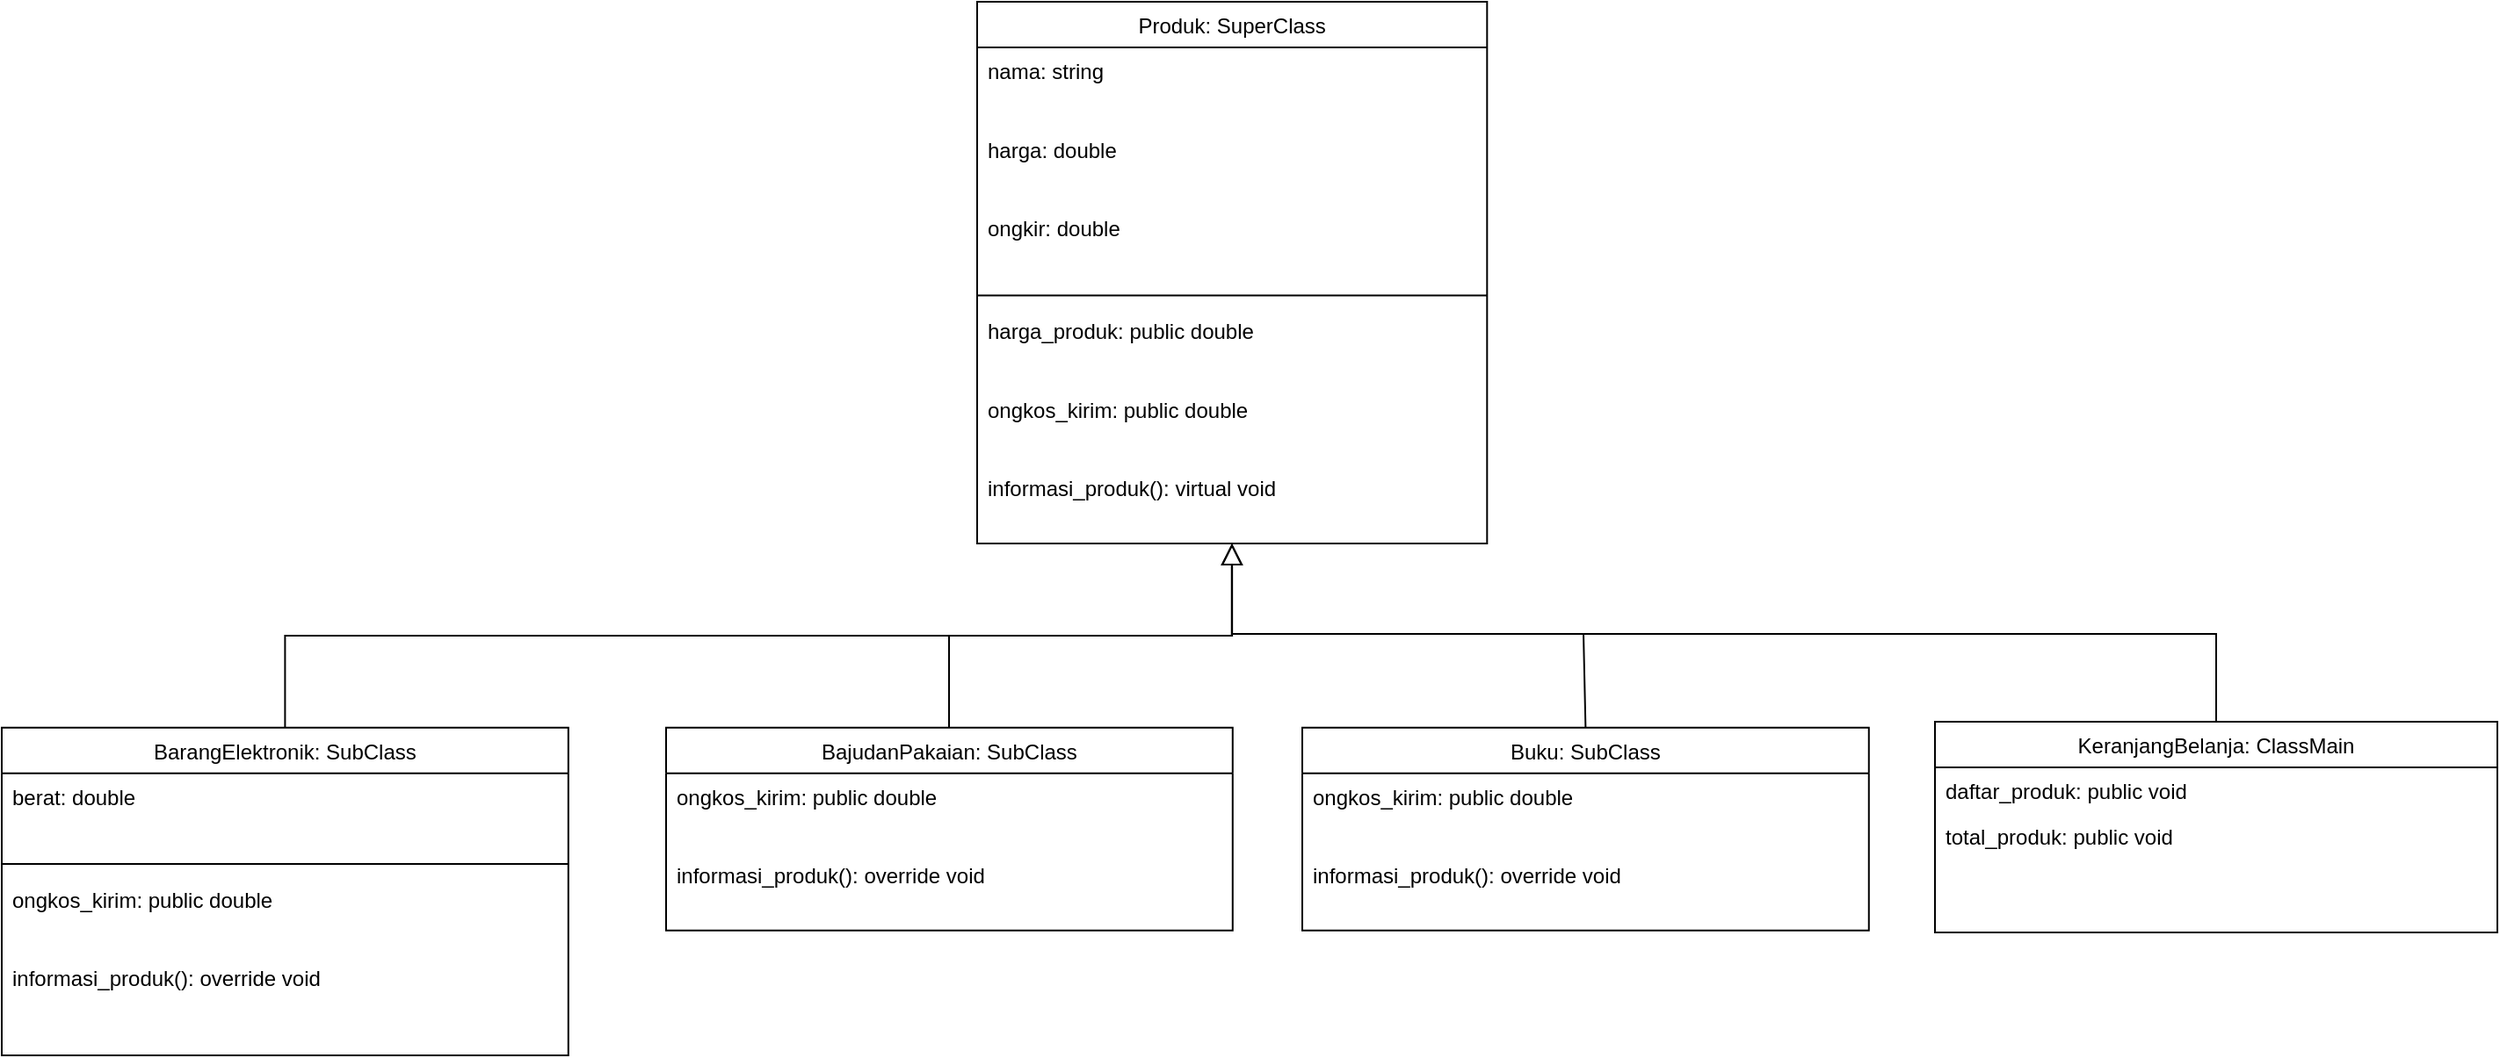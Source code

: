 <mxfile version="26.1.1">
  <diagram id="C5RBs43oDa-KdzZeNtuy" name="Page-1">
    <mxGraphModel dx="1750" dy="928" grid="1" gridSize="10" guides="1" tooltips="1" connect="1" arrows="1" fold="1" page="1" pageScale="1" pageWidth="1600" pageHeight="1200" math="0" shadow="0">
      <root>
        <mxCell id="WIyWlLk6GJQsqaUBKTNV-0" />
        <mxCell id="WIyWlLk6GJQsqaUBKTNV-1" parent="WIyWlLk6GJQsqaUBKTNV-0" />
        <mxCell id="bTK6fM653kobBZZcSyZo-74" value="KeranjangBelanja: ClassMain" style="swimlane;fontStyle=0;align=center;verticalAlign=top;childLayout=stackLayout;horizontal=1;startSize=26;horizontalStack=0;resizeParent=1;resizeLast=0;collapsible=1;marginBottom=0;rounded=0;shadow=0;strokeWidth=1;" parent="WIyWlLk6GJQsqaUBKTNV-1" vertex="1">
          <mxGeometry x="1200" y="610" width="320" height="120" as="geometry">
            <mxRectangle x="340" y="380" width="170" height="26" as="alternateBounds" />
          </mxGeometry>
        </mxCell>
        <mxCell id="bTK6fM653kobBZZcSyZo-77" value="daftar_produk: public void" style="text;align=left;verticalAlign=top;spacingLeft=4;spacingRight=4;overflow=hidden;rotatable=0;points=[[0,0.5],[1,0.5]];portConstraint=eastwest;" parent="bTK6fM653kobBZZcSyZo-74" vertex="1">
          <mxGeometry y="26" width="320" height="26" as="geometry" />
        </mxCell>
        <mxCell id="Qt_kEAP2HkMeTGdMaJYn-14" value="total_produk: public void" style="text;align=left;verticalAlign=top;spacingLeft=4;spacingRight=4;overflow=hidden;rotatable=0;points=[[0,0.5],[1,0.5]];portConstraint=eastwest;" vertex="1" parent="bTK6fM653kobBZZcSyZo-74">
          <mxGeometry y="52" width="320" height="26" as="geometry" />
        </mxCell>
        <mxCell id="bTK6fM653kobBZZcSyZo-81" value="" style="endArrow=none;html=1;rounded=0;exitX=0.5;exitY=0;exitDx=0;exitDy=0;" parent="WIyWlLk6GJQsqaUBKTNV-1" source="bTK6fM653kobBZZcSyZo-74" edge="1">
          <mxGeometry width="50" height="50" relative="1" as="geometry">
            <mxPoint x="870" y="520" as="sourcePoint" />
            <mxPoint x="800" y="560" as="targetPoint" />
            <Array as="points">
              <mxPoint x="1360" y="560" />
              <mxPoint x="1080" y="560" />
            </Array>
          </mxGeometry>
        </mxCell>
        <mxCell id="zkfFHV4jXpPFQw0GAbJ--0" value="Produk: SuperClass" style="swimlane;fontStyle=0;align=center;verticalAlign=top;childLayout=stackLayout;horizontal=1;startSize=26;horizontalStack=0;resizeParent=1;resizeLast=0;collapsible=1;marginBottom=0;rounded=0;shadow=0;strokeWidth=1;" parent="WIyWlLk6GJQsqaUBKTNV-1" vertex="1">
          <mxGeometry x="655.002" y="200" width="290.149" height="308.444" as="geometry">
            <mxRectangle x="230" y="140" width="160" height="26" as="alternateBounds" />
          </mxGeometry>
        </mxCell>
        <mxCell id="zkfFHV4jXpPFQw0GAbJ--1" value="nama: string    " style="text;align=left;verticalAlign=top;spacingLeft=4;spacingRight=4;overflow=hidden;rotatable=0;points=[[0,0.5],[1,0.5]];portConstraint=eastwest;strokeWidth=1;" parent="zkfFHV4jXpPFQw0GAbJ--0" vertex="1">
          <mxGeometry y="26" width="290.149" height="44.778" as="geometry" />
        </mxCell>
        <mxCell id="zkfFHV4jXpPFQw0GAbJ--2" value="harga: double" style="text;align=left;verticalAlign=top;spacingLeft=4;spacingRight=4;overflow=hidden;rotatable=0;points=[[0,0.5],[1,0.5]];portConstraint=eastwest;rounded=0;shadow=0;html=0;strokeWidth=1;" parent="zkfFHV4jXpPFQw0GAbJ--0" vertex="1">
          <mxGeometry y="70.778" width="290.149" height="44.778" as="geometry" />
        </mxCell>
        <mxCell id="Qt_kEAP2HkMeTGdMaJYn-0" value="ongkir: double" style="text;align=left;verticalAlign=top;spacingLeft=4;spacingRight=4;overflow=hidden;rotatable=0;points=[[0,0.5],[1,0.5]];portConstraint=eastwest;rounded=0;shadow=0;html=0;strokeWidth=1;" vertex="1" parent="zkfFHV4jXpPFQw0GAbJ--0">
          <mxGeometry y="115.556" width="290.149" height="44.778" as="geometry" />
        </mxCell>
        <mxCell id="zkfFHV4jXpPFQw0GAbJ--4" value="" style="line;html=1;strokeWidth=1;align=left;verticalAlign=middle;spacingTop=-1;spacingLeft=3;spacingRight=3;rotatable=0;labelPosition=right;points=[];portConstraint=eastwest;" parent="zkfFHV4jXpPFQw0GAbJ--0" vertex="1">
          <mxGeometry y="160.333" width="290.149" height="13.778" as="geometry" />
        </mxCell>
        <mxCell id="Qt_kEAP2HkMeTGdMaJYn-1" value="harga_produk: public double" style="text;align=left;verticalAlign=top;spacingLeft=4;spacingRight=4;overflow=hidden;rotatable=0;points=[[0,0.5],[1,0.5]];portConstraint=eastwest;strokeWidth=1;" vertex="1" parent="zkfFHV4jXpPFQw0GAbJ--0">
          <mxGeometry y="174.111" width="290.149" height="44.778" as="geometry" />
        </mxCell>
        <mxCell id="Qt_kEAP2HkMeTGdMaJYn-2" value="ongkos_kirim: public double" style="text;align=left;verticalAlign=top;spacingLeft=4;spacingRight=4;overflow=hidden;rotatable=0;points=[[0,0.5],[1,0.5]];portConstraint=eastwest;strokeWidth=1;" vertex="1" parent="zkfFHV4jXpPFQw0GAbJ--0">
          <mxGeometry y="218.889" width="290.149" height="44.778" as="geometry" />
        </mxCell>
        <mxCell id="zkfFHV4jXpPFQw0GAbJ--5" value="informasi_produk(): virtual void" style="text;align=left;verticalAlign=top;spacingLeft=4;spacingRight=4;overflow=hidden;rotatable=0;points=[[0,0.5],[1,0.5]];portConstraint=eastwest;strokeWidth=1;" parent="zkfFHV4jXpPFQw0GAbJ--0" vertex="1">
          <mxGeometry y="263.667" width="290.149" height="44.778" as="geometry" />
        </mxCell>
        <mxCell id="zkfFHV4jXpPFQw0GAbJ--6" value="BarangElektronik: SubClass" style="swimlane;fontStyle=0;align=center;verticalAlign=top;childLayout=stackLayout;horizontal=1;startSize=26;horizontalStack=0;resizeParent=1;resizeLast=0;collapsible=1;marginBottom=0;rounded=0;shadow=0;strokeWidth=1;" parent="WIyWlLk6GJQsqaUBKTNV-1" vertex="1">
          <mxGeometry x="100" y="613.33" width="322.39" height="186.67" as="geometry">
            <mxRectangle x="130" y="380" width="160" height="26" as="alternateBounds" />
          </mxGeometry>
        </mxCell>
        <mxCell id="zkfFHV4jXpPFQw0GAbJ--7" value="berat: double" style="text;align=left;verticalAlign=top;spacingLeft=4;spacingRight=4;overflow=hidden;rotatable=0;points=[[0,0.5],[1,0.5]];portConstraint=eastwest;strokeWidth=1;" parent="zkfFHV4jXpPFQw0GAbJ--6" vertex="1">
          <mxGeometry y="26" width="322.39" height="44.778" as="geometry" />
        </mxCell>
        <mxCell id="zkfFHV4jXpPFQw0GAbJ--9" value="" style="line;html=1;strokeWidth=1;align=left;verticalAlign=middle;spacingTop=-1;spacingLeft=3;spacingRight=3;rotatable=0;labelPosition=right;points=[];portConstraint=eastwest;" parent="zkfFHV4jXpPFQw0GAbJ--6" vertex="1">
          <mxGeometry y="70.778" width="322.39" height="13.778" as="geometry" />
        </mxCell>
        <mxCell id="Qt_kEAP2HkMeTGdMaJYn-8" value="ongkos_kirim: public double" style="text;align=left;verticalAlign=top;spacingLeft=4;spacingRight=4;overflow=hidden;rotatable=0;points=[[0,0.5],[1,0.5]];portConstraint=eastwest;strokeWidth=1;" vertex="1" parent="zkfFHV4jXpPFQw0GAbJ--6">
          <mxGeometry y="84.556" width="322.39" height="44.778" as="geometry" />
        </mxCell>
        <mxCell id="zkfFHV4jXpPFQw0GAbJ--11" value="informasi_produk(): override void" style="text;align=left;verticalAlign=top;spacingLeft=4;spacingRight=4;overflow=hidden;rotatable=0;points=[[0,0.5],[1,0.5]];portConstraint=eastwest;strokeWidth=1;" parent="zkfFHV4jXpPFQw0GAbJ--6" vertex="1">
          <mxGeometry y="129.333" width="322.39" height="44.778" as="geometry" />
        </mxCell>
        <mxCell id="zkfFHV4jXpPFQw0GAbJ--12" value="" style="endArrow=block;endSize=10;endFill=0;shadow=0;strokeWidth=1;rounded=0;curved=0;edgeStyle=elbowEdgeStyle;elbow=vertical;" parent="WIyWlLk6GJQsqaUBKTNV-1" source="zkfFHV4jXpPFQw0GAbJ--6" target="zkfFHV4jXpPFQw0GAbJ--0" edge="1">
          <mxGeometry width="160" relative="1" as="geometry">
            <mxPoint x="553.433" y="342.944" as="sourcePoint" />
            <mxPoint x="553.433" y="342.944" as="targetPoint" />
          </mxGeometry>
        </mxCell>
        <mxCell id="zkfFHV4jXpPFQw0GAbJ--13" value="BajudanPakaian: SubClass" style="swimlane;fontStyle=0;align=center;verticalAlign=top;childLayout=stackLayout;horizontal=1;startSize=26;horizontalStack=0;resizeParent=1;resizeLast=0;collapsible=1;marginBottom=0;rounded=0;shadow=0;strokeWidth=1;" parent="WIyWlLk6GJQsqaUBKTNV-1" vertex="1">
          <mxGeometry x="478" y="613.33" width="322.39" height="115.556" as="geometry">
            <mxRectangle x="340" y="380" width="170" height="26" as="alternateBounds" />
          </mxGeometry>
        </mxCell>
        <mxCell id="Qt_kEAP2HkMeTGdMaJYn-9" value="ongkos_kirim: public double" style="text;align=left;verticalAlign=top;spacingLeft=4;spacingRight=4;overflow=hidden;rotatable=0;points=[[0,0.5],[1,0.5]];portConstraint=eastwest;strokeWidth=1;" vertex="1" parent="zkfFHV4jXpPFQw0GAbJ--13">
          <mxGeometry y="26" width="322.39" height="44.778" as="geometry" />
        </mxCell>
        <mxCell id="bTK6fM653kobBZZcSyZo-10" value="informasi_produk(): override void" style="text;align=left;verticalAlign=top;spacingLeft=4;spacingRight=4;overflow=hidden;rotatable=0;points=[[0,0.5],[1,0.5]];portConstraint=eastwest;strokeWidth=1;" parent="zkfFHV4jXpPFQw0GAbJ--13" vertex="1">
          <mxGeometry y="70.778" width="322.39" height="44.778" as="geometry" />
        </mxCell>
        <mxCell id="zkfFHV4jXpPFQw0GAbJ--16" value="" style="endArrow=block;endSize=10;endFill=0;shadow=0;strokeWidth=1;rounded=0;curved=0;edgeStyle=elbowEdgeStyle;elbow=vertical;" parent="WIyWlLk6GJQsqaUBKTNV-1" edge="1">
          <mxGeometry width="160" relative="1" as="geometry">
            <mxPoint x="639.0" y="613.333" as="sourcePoint" />
            <mxPoint x="799.886" y="508.444" as="targetPoint" />
          </mxGeometry>
        </mxCell>
        <mxCell id="bTK6fM653kobBZZcSyZo-11" value="Buku: SubClass" style="swimlane;fontStyle=0;align=center;verticalAlign=top;childLayout=stackLayout;horizontal=1;startSize=26;horizontalStack=0;resizeParent=1;resizeLast=0;collapsible=1;marginBottom=0;rounded=0;shadow=0;strokeWidth=1;" parent="WIyWlLk6GJQsqaUBKTNV-1" vertex="1">
          <mxGeometry x="840" y="613.33" width="322.39" height="115.556" as="geometry">
            <mxRectangle x="340" y="380" width="170" height="26" as="alternateBounds" />
          </mxGeometry>
        </mxCell>
        <mxCell id="Qt_kEAP2HkMeTGdMaJYn-10" value="ongkos_kirim: public double" style="text;align=left;verticalAlign=top;spacingLeft=4;spacingRight=4;overflow=hidden;rotatable=0;points=[[0,0.5],[1,0.5]];portConstraint=eastwest;strokeWidth=1;" vertex="1" parent="bTK6fM653kobBZZcSyZo-11">
          <mxGeometry y="26" width="322.39" height="44.778" as="geometry" />
        </mxCell>
        <mxCell id="bTK6fM653kobBZZcSyZo-14" value="informasi_produk(): override void" style="text;align=left;verticalAlign=top;spacingLeft=4;spacingRight=4;overflow=hidden;rotatable=0;points=[[0,0.5],[1,0.5]];portConstraint=eastwest;strokeWidth=1;" parent="bTK6fM653kobBZZcSyZo-11" vertex="1">
          <mxGeometry y="70.778" width="322.39" height="44.778" as="geometry" />
        </mxCell>
        <mxCell id="bTK6fM653kobBZZcSyZo-15" value="" style="endArrow=none;html=1;rounded=0;exitX=0.5;exitY=0;exitDx=0;exitDy=0;strokeWidth=1;" parent="WIyWlLk6GJQsqaUBKTNV-1" source="bTK6fM653kobBZZcSyZo-11" edge="1">
          <mxGeometry width="50" height="50" relative="1" as="geometry">
            <mxPoint x="891.94" y="544.444" as="sourcePoint" />
            <mxPoint x="800" y="560" as="targetPoint" />
            <Array as="points">
              <mxPoint x="1000" y="560" />
            </Array>
          </mxGeometry>
        </mxCell>
      </root>
    </mxGraphModel>
  </diagram>
</mxfile>
